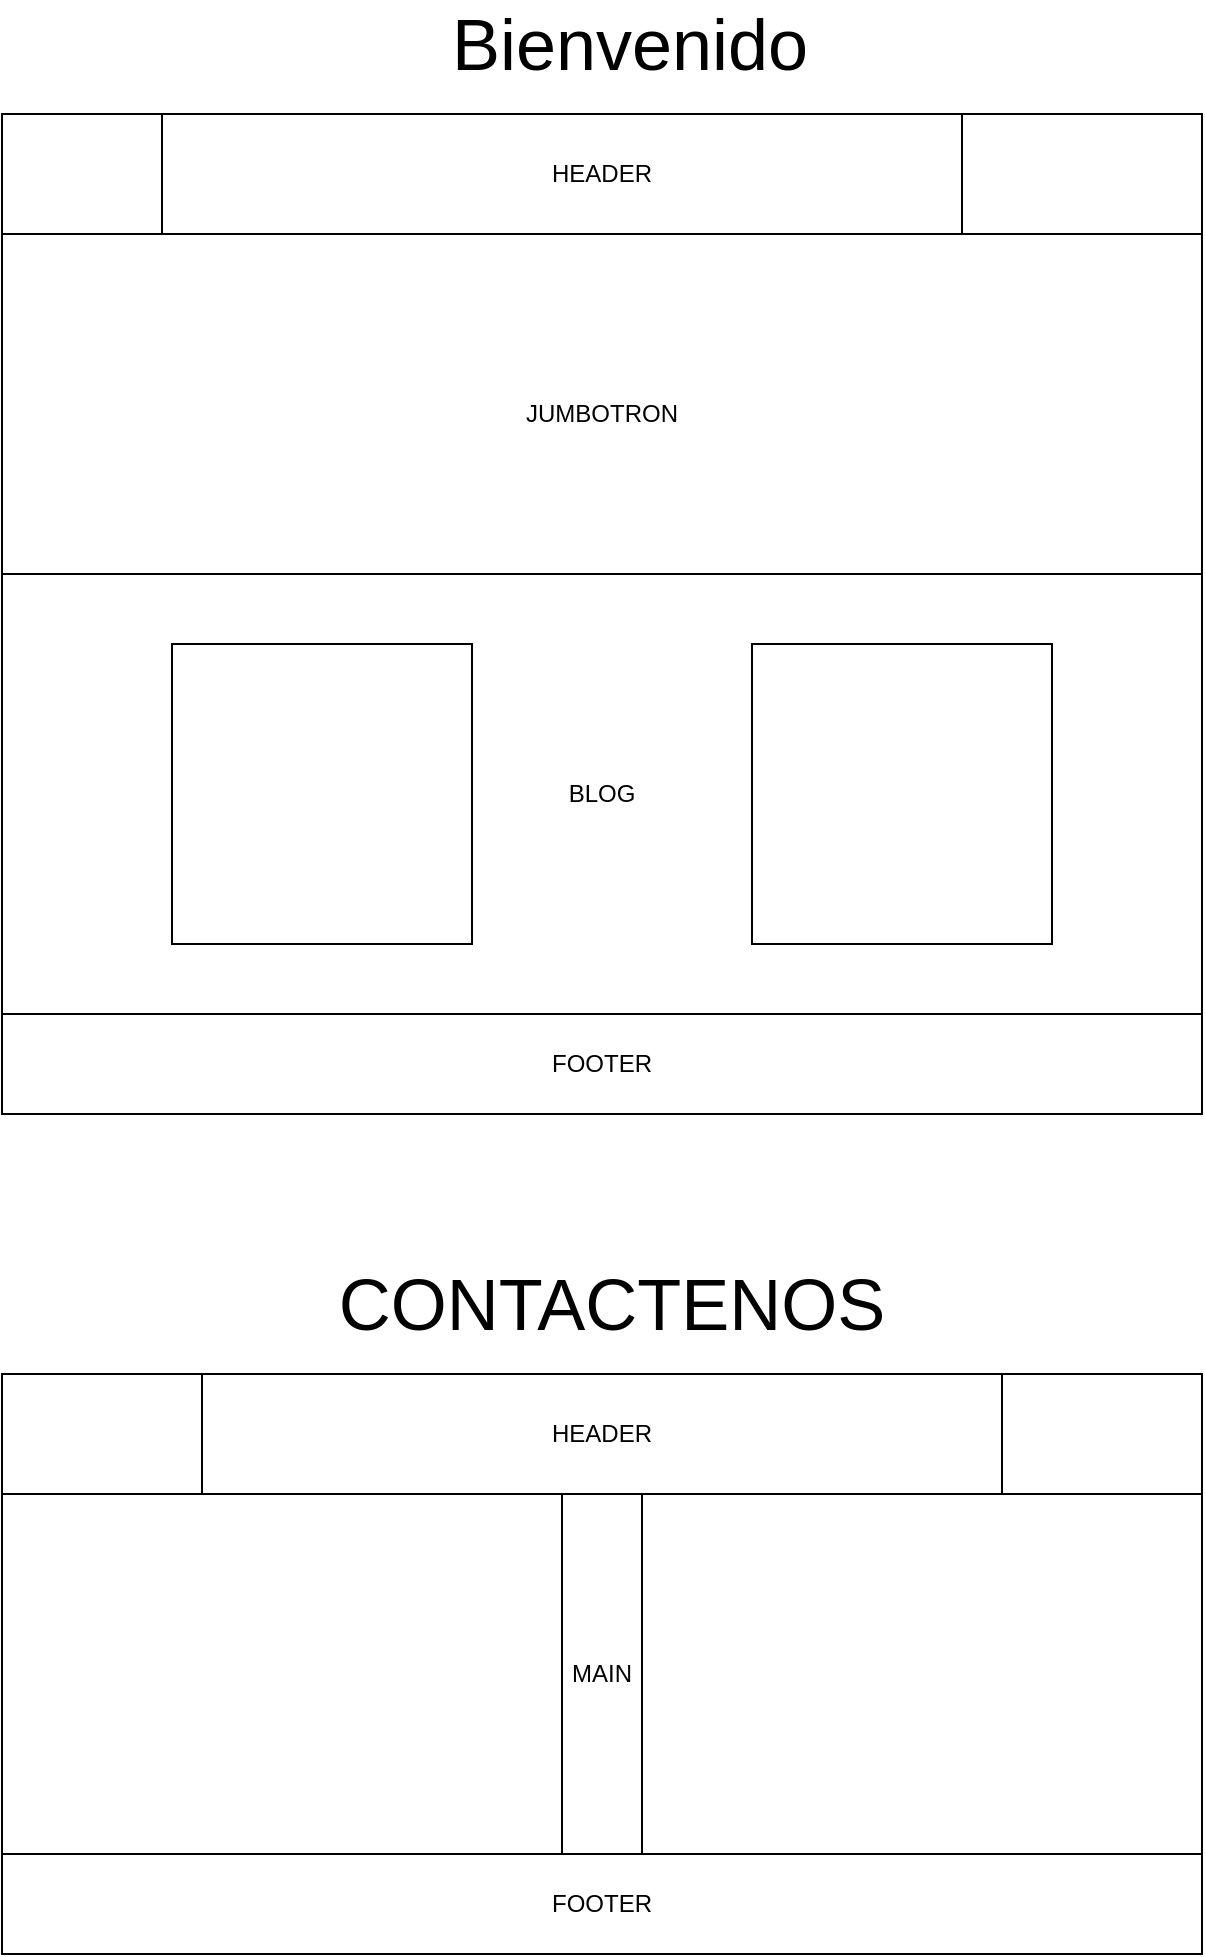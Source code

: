 <mxfile version="21.5.1" type="device">
  <diagram name="Página-1" id="onIAqQAC2jyTeVQISdED">
    <mxGraphModel dx="1290" dy="541" grid="1" gridSize="10" guides="1" tooltips="1" connect="1" arrows="1" fold="1" page="1" pageScale="1" pageWidth="827" pageHeight="1169" math="0" shadow="0">
      <root>
        <mxCell id="0" />
        <mxCell id="1" parent="0" />
        <mxCell id="T39FK7ZS_7aOJ3rDfaGP-4" value="HEADER" style="rounded=0;whiteSpace=wrap;html=1;" parent="1" vertex="1">
          <mxGeometry x="100" y="70" width="600" height="60" as="geometry" />
        </mxCell>
        <mxCell id="T39FK7ZS_7aOJ3rDfaGP-5" value="FOOTER" style="rounded=0;whiteSpace=wrap;html=1;" parent="1" vertex="1">
          <mxGeometry x="100" y="520" width="600" height="50" as="geometry" />
        </mxCell>
        <mxCell id="zDEYlAyYQUcAz11cxKv9-1" value="" style="rounded=0;whiteSpace=wrap;html=1;" parent="1" vertex="1">
          <mxGeometry x="100" y="70" width="80" height="60" as="geometry" />
        </mxCell>
        <mxCell id="zDEYlAyYQUcAz11cxKv9-3" value="" style="whiteSpace=wrap;html=1;" parent="1" vertex="1">
          <mxGeometry x="580" y="70" width="120" height="60" as="geometry" />
        </mxCell>
        <mxCell id="zDEYlAyYQUcAz11cxKv9-6" value="JUMBOTRON" style="rounded=0;whiteSpace=wrap;html=1;" parent="1" vertex="1">
          <mxGeometry x="100" y="130" width="600" height="180" as="geometry" />
        </mxCell>
        <mxCell id="zDEYlAyYQUcAz11cxKv9-11" value="BLOG" style="rounded=0;whiteSpace=wrap;html=1;" parent="1" vertex="1">
          <mxGeometry x="100" y="300" width="600" height="220" as="geometry" />
        </mxCell>
        <mxCell id="zDEYlAyYQUcAz11cxKv9-12" value="HEADER" style="rounded=0;whiteSpace=wrap;html=1;" parent="1" vertex="1">
          <mxGeometry x="100" y="700" width="600" height="60" as="geometry" />
        </mxCell>
        <mxCell id="zDEYlAyYQUcAz11cxKv9-13" value="FOOTER" style="rounded=0;whiteSpace=wrap;html=1;" parent="1" vertex="1">
          <mxGeometry x="100" y="940" width="600" height="50" as="geometry" />
        </mxCell>
        <mxCell id="zDEYlAyYQUcAz11cxKv9-14" value="" style="rounded=0;whiteSpace=wrap;html=1;" parent="1" vertex="1">
          <mxGeometry x="100" y="700" width="100" height="60" as="geometry" />
        </mxCell>
        <mxCell id="zDEYlAyYQUcAz11cxKv9-15" value="" style="whiteSpace=wrap;html=1;" parent="1" vertex="1">
          <mxGeometry x="600" y="700" width="100" height="60" as="geometry" />
        </mxCell>
        <mxCell id="zDEYlAyYQUcAz11cxKv9-16" value="MAIN" style="rounded=0;whiteSpace=wrap;html=1;" parent="1" vertex="1">
          <mxGeometry x="100" y="760" width="600" height="180" as="geometry" />
        </mxCell>
        <mxCell id="zDEYlAyYQUcAz11cxKv9-20" value="&lt;font style=&quot;font-size: 36px;&quot;&gt;CONTACTENOS&lt;/font&gt;" style="text;html=1;strokeColor=none;fillColor=none;align=center;verticalAlign=middle;whiteSpace=wrap;rounded=0;" parent="1" vertex="1">
          <mxGeometry x="390" y="650" width="30" height="30" as="geometry" />
        </mxCell>
        <mxCell id="zDEYlAyYQUcAz11cxKv9-21" value="&lt;font style=&quot;font-size: 36px;&quot;&gt;Bienvenido&lt;br&gt;&lt;/font&gt;" style="text;html=1;strokeColor=none;fillColor=none;align=center;verticalAlign=middle;whiteSpace=wrap;rounded=0;" parent="1" vertex="1">
          <mxGeometry x="402" y="20" width="24" height="30" as="geometry" />
        </mxCell>
        <mxCell id="zDEYlAyYQUcAz11cxKv9-22" value="" style="rounded=0;whiteSpace=wrap;html=1;" parent="1" vertex="1">
          <mxGeometry x="100" y="760" width="280" height="180" as="geometry" />
        </mxCell>
        <mxCell id="zDEYlAyYQUcAz11cxKv9-23" value="" style="rounded=0;whiteSpace=wrap;html=1;" parent="1" vertex="1">
          <mxGeometry x="420" y="760" width="280" height="180" as="geometry" />
        </mxCell>
        <mxCell id="1721awUVWxnckEXnw3Zo-1" value="" style="whiteSpace=wrap;html=1;aspect=fixed;" vertex="1" parent="1">
          <mxGeometry x="185" y="335" width="150" height="150" as="geometry" />
        </mxCell>
        <mxCell id="1721awUVWxnckEXnw3Zo-2" value="" style="whiteSpace=wrap;html=1;aspect=fixed;" vertex="1" parent="1">
          <mxGeometry x="475" y="335" width="150" height="150" as="geometry" />
        </mxCell>
      </root>
    </mxGraphModel>
  </diagram>
</mxfile>
